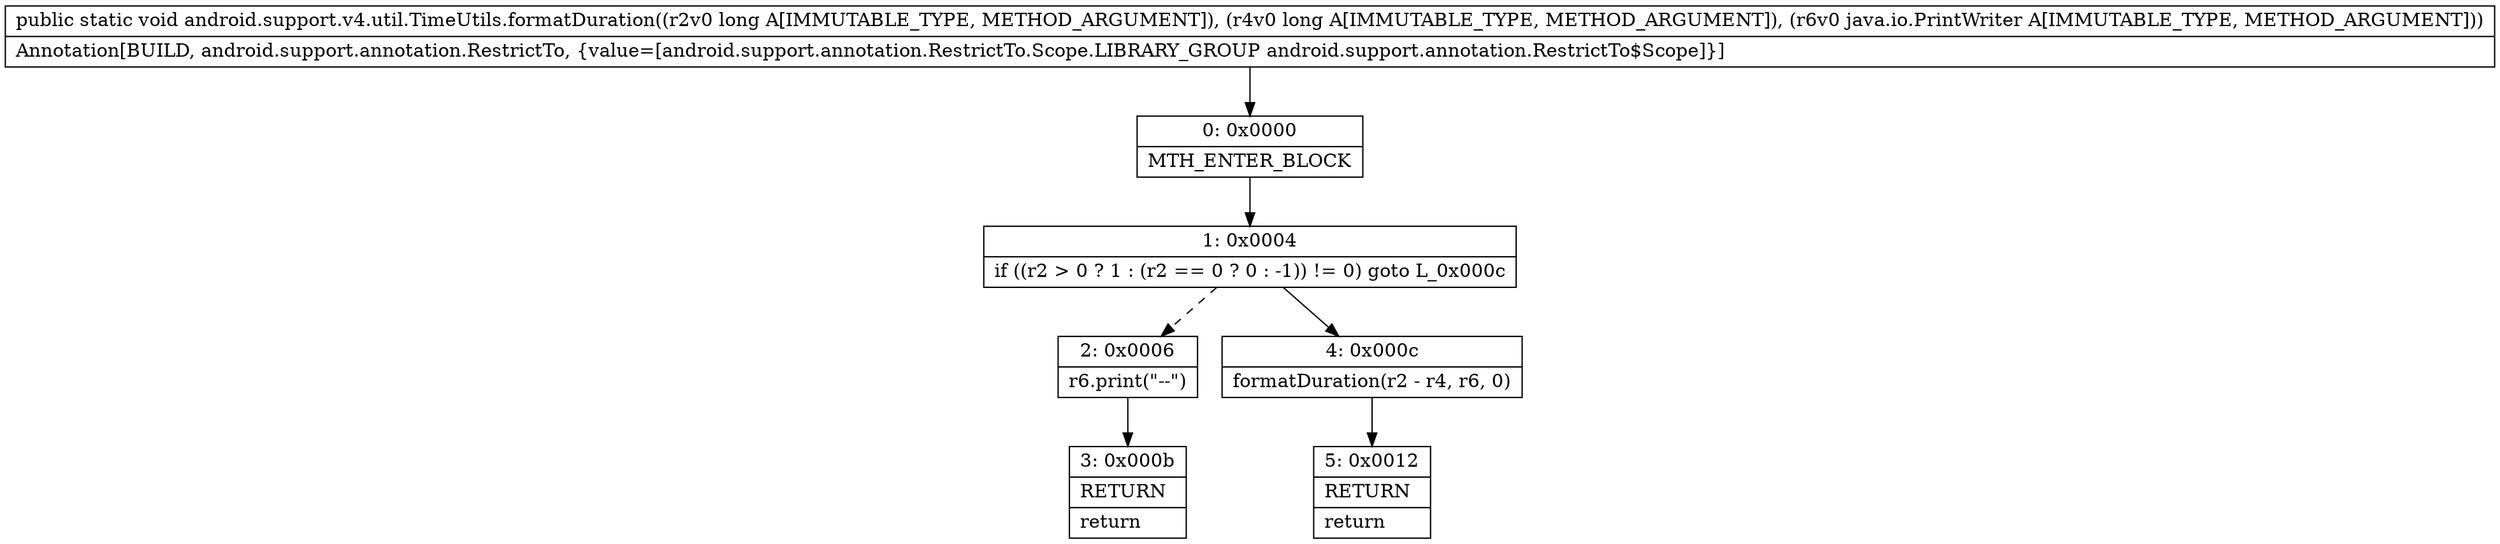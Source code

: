 digraph "CFG forandroid.support.v4.util.TimeUtils.formatDuration(JJLjava\/io\/PrintWriter;)V" {
Node_0 [shape=record,label="{0\:\ 0x0000|MTH_ENTER_BLOCK\l}"];
Node_1 [shape=record,label="{1\:\ 0x0004|if ((r2 \> 0 ? 1 : (r2 == 0 ? 0 : \-1)) != 0) goto L_0x000c\l}"];
Node_2 [shape=record,label="{2\:\ 0x0006|r6.print(\"\-\-\")\l}"];
Node_3 [shape=record,label="{3\:\ 0x000b|RETURN\l|return\l}"];
Node_4 [shape=record,label="{4\:\ 0x000c|formatDuration(r2 \- r4, r6, 0)\l}"];
Node_5 [shape=record,label="{5\:\ 0x0012|RETURN\l|return\l}"];
MethodNode[shape=record,label="{public static void android.support.v4.util.TimeUtils.formatDuration((r2v0 long A[IMMUTABLE_TYPE, METHOD_ARGUMENT]), (r4v0 long A[IMMUTABLE_TYPE, METHOD_ARGUMENT]), (r6v0 java.io.PrintWriter A[IMMUTABLE_TYPE, METHOD_ARGUMENT]))  | Annotation[BUILD, android.support.annotation.RestrictTo, \{value=[android.support.annotation.RestrictTo.Scope.LIBRARY_GROUP android.support.annotation.RestrictTo$Scope]\}]\l}"];
MethodNode -> Node_0;
Node_0 -> Node_1;
Node_1 -> Node_2[style=dashed];
Node_1 -> Node_4;
Node_2 -> Node_3;
Node_4 -> Node_5;
}

